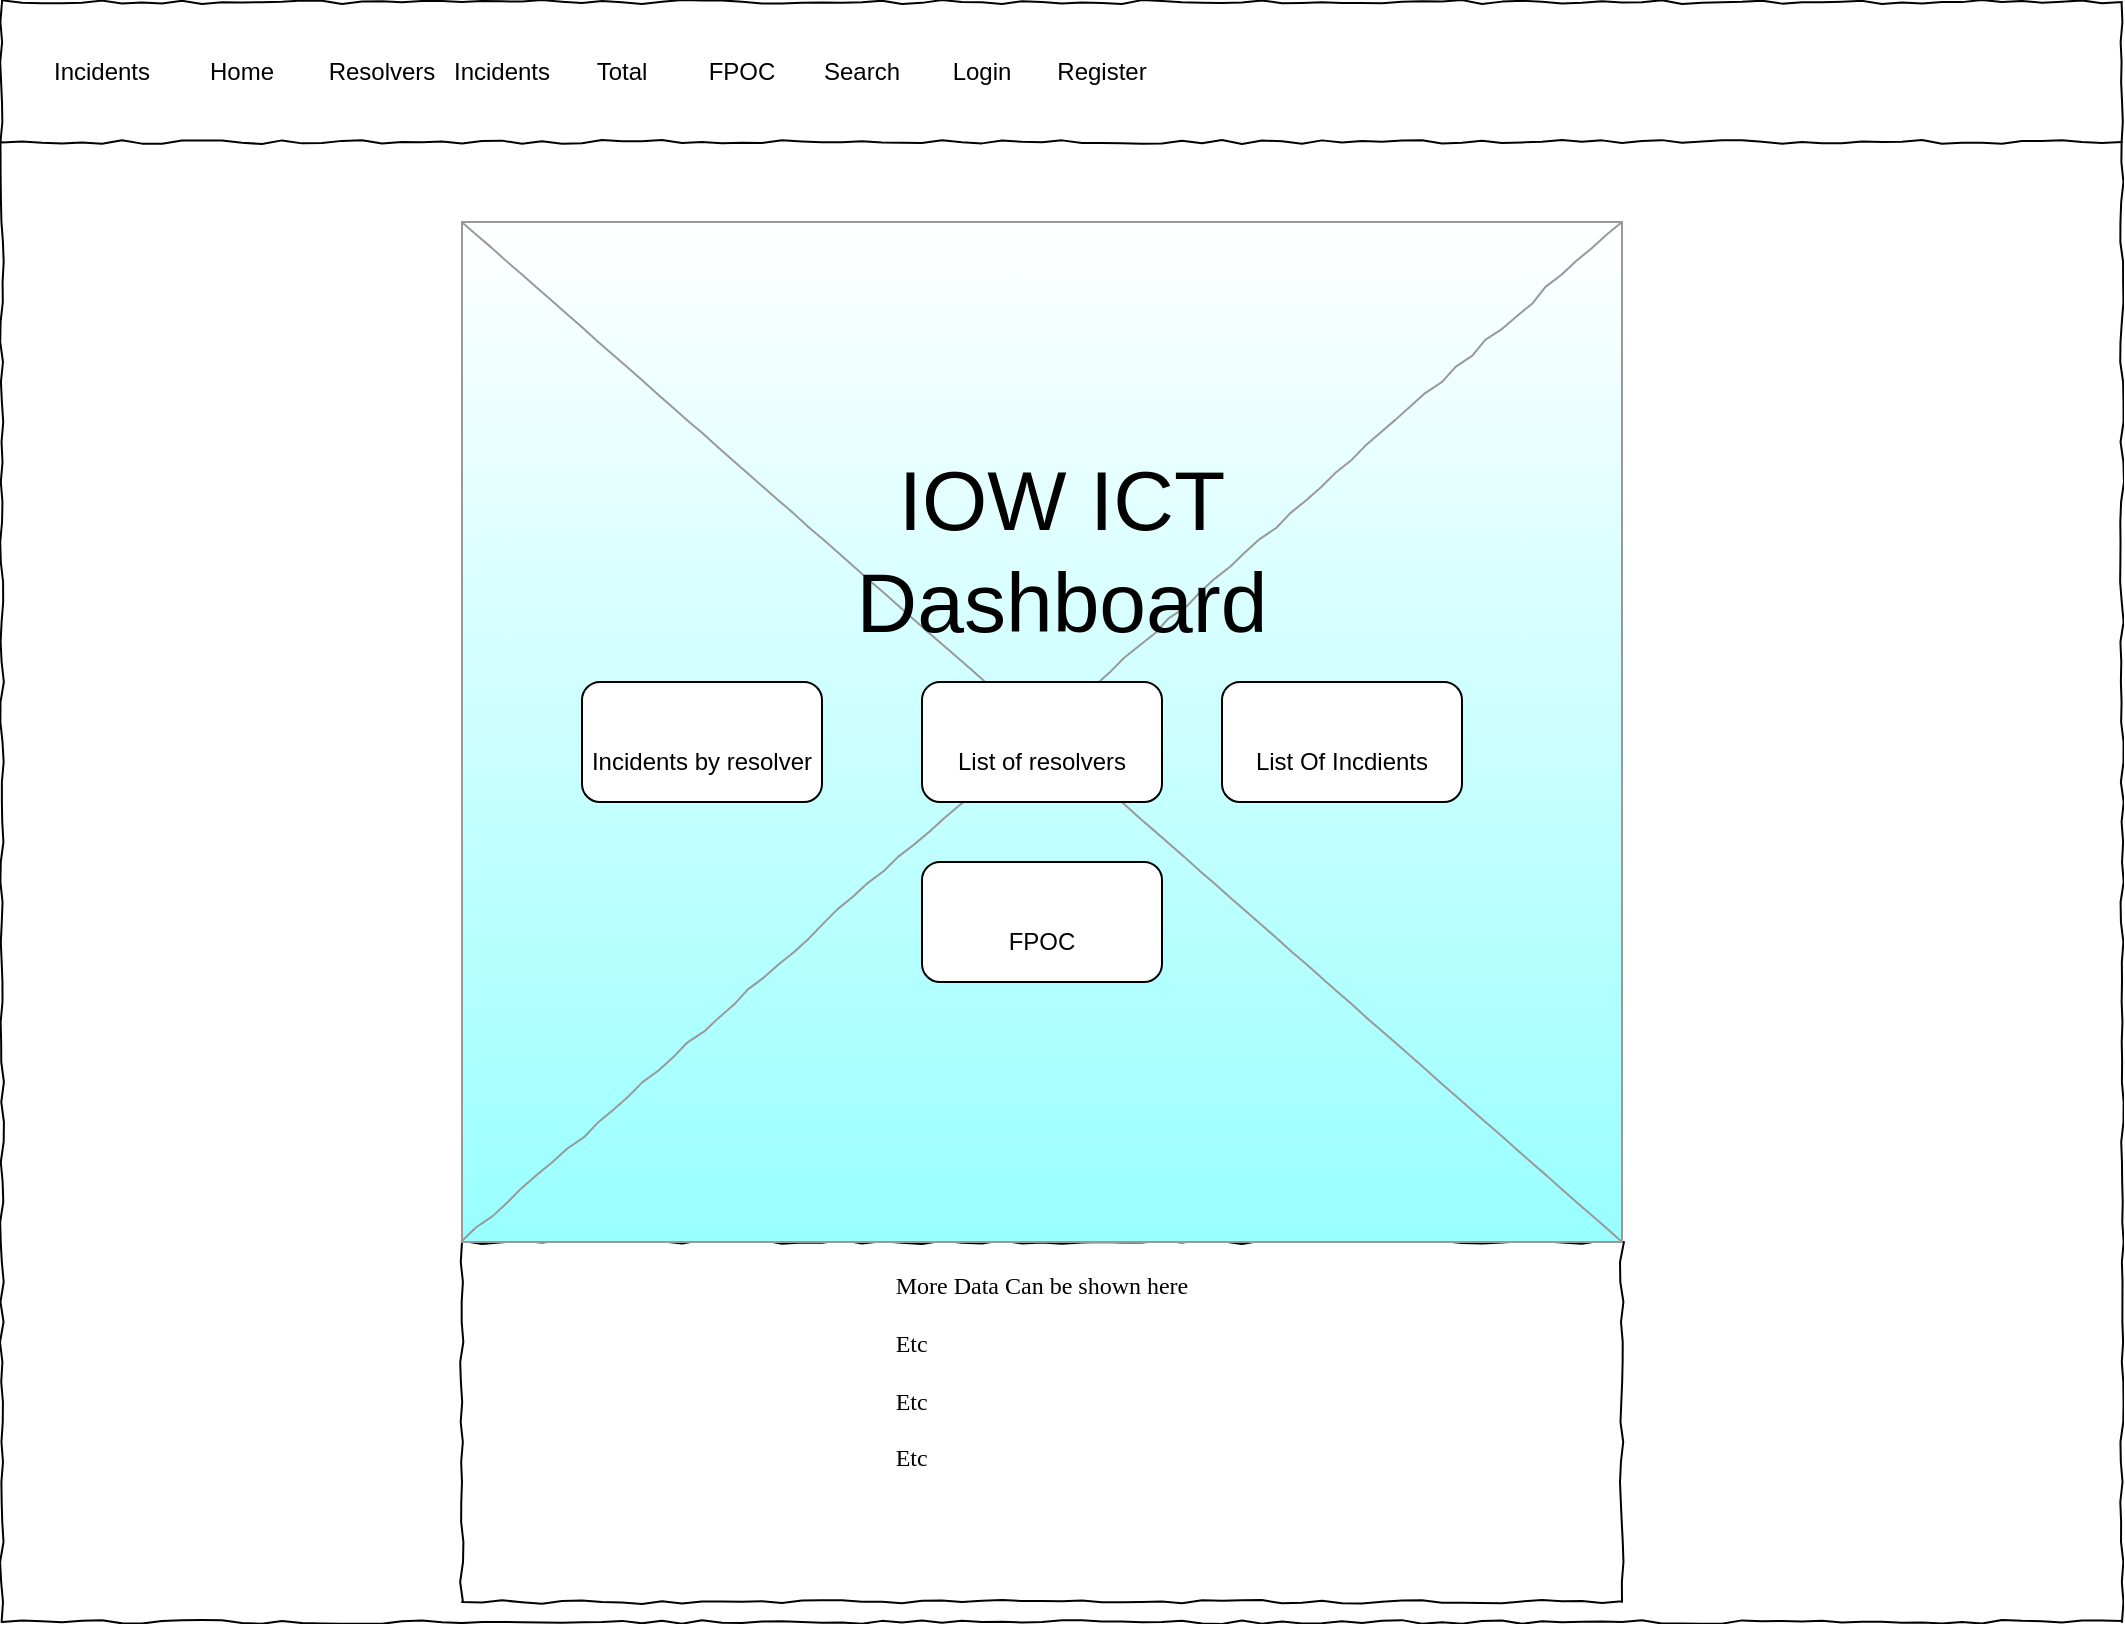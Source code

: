 <mxfile version="16.1.2" type="device"><diagram name="Page-1" id="03018318-947c-dd8e-b7a3-06fadd420f32"><mxGraphModel dx="1102" dy="865" grid="1" gridSize="10" guides="1" tooltips="1" connect="1" arrows="1" fold="1" page="1" pageScale="1" pageWidth="1100" pageHeight="850" background="none" math="0" shadow="0"><root><mxCell id="0"/><mxCell id="1" parent="0"/><mxCell id="677b7b8949515195-1" value="" style="whiteSpace=wrap;html=1;rounded=0;shadow=0;labelBackgroundColor=none;strokeColor=#000000;strokeWidth=1;fillColor=none;fontFamily=Verdana;fontSize=12;fontColor=#000000;align=center;comic=1;" parent="1" vertex="1"><mxGeometry x="20" y="20" width="1060" height="810" as="geometry"/></mxCell><mxCell id="677b7b8949515195-9" value="" style="line;strokeWidth=1;html=1;rounded=0;shadow=0;labelBackgroundColor=none;fillColor=none;fontFamily=Verdana;fontSize=14;fontColor=#000000;align=center;comic=1;" parent="1" vertex="1"><mxGeometry x="20" y="85" width="1060" height="10" as="geometry"/></mxCell><mxCell id="677b7b8949515195-15" value="&lt;div style=&quot;text-align: justify&quot;&gt;More Data Can be shown here&lt;/div&gt;&lt;div style=&quot;text-align: justify&quot;&gt;&lt;br&gt;&lt;/div&gt;&lt;div style=&quot;text-align: justify&quot;&gt;Etc&lt;/div&gt;&lt;div style=&quot;text-align: justify&quot;&gt;&lt;br&gt;&lt;/div&gt;&lt;div style=&quot;text-align: justify&quot;&gt;Etc&lt;/div&gt;&lt;div style=&quot;text-align: justify&quot;&gt;&lt;br&gt;&lt;/div&gt;&lt;div style=&quot;text-align: justify&quot;&gt;Etc&lt;/div&gt;" style="whiteSpace=wrap;html=1;rounded=0;shadow=0;labelBackgroundColor=none;strokeWidth=1;fillColor=none;fontFamily=Verdana;fontSize=12;align=center;verticalAlign=top;spacing=10;comic=1;" parent="1" vertex="1"><mxGeometry x="250" y="640" width="580" height="180" as="geometry"/></mxCell><mxCell id="677b7b8949515195-16" value="" style="verticalLabelPosition=bottom;shadow=0;dashed=0;align=center;html=1;verticalAlign=top;strokeWidth=1;shape=mxgraph.mockup.graphics.simpleIcon;strokeColor=#999999;rounded=0;labelBackgroundColor=none;fontFamily=Verdana;fontSize=14;fontColor=#000000;comic=1;gradientColor=#99FFFF;" parent="1" vertex="1"><mxGeometry x="250" y="130" width="580" height="510" as="geometry"/></mxCell><mxCell id="qjvFf1AyUxhcF9EaAGIX-2" value="Incidents" style="text;html=1;strokeColor=none;fillColor=none;align=center;verticalAlign=middle;whiteSpace=wrap;rounded=0;" vertex="1" parent="1"><mxGeometry x="40" y="40" width="60" height="30" as="geometry"/></mxCell><mxCell id="qjvFf1AyUxhcF9EaAGIX-3" value="Home" style="text;html=1;strokeColor=none;fillColor=none;align=center;verticalAlign=middle;whiteSpace=wrap;rounded=0;" vertex="1" parent="1"><mxGeometry x="110" y="40" width="60" height="30" as="geometry"/></mxCell><mxCell id="qjvFf1AyUxhcF9EaAGIX-4" value="Login" style="text;html=1;strokeColor=none;fillColor=none;align=center;verticalAlign=middle;whiteSpace=wrap;rounded=0;" vertex="1" parent="1"><mxGeometry x="480" y="40" width="60" height="30" as="geometry"/></mxCell><mxCell id="qjvFf1AyUxhcF9EaAGIX-5" value="Search" style="text;html=1;strokeColor=none;fillColor=none;align=center;verticalAlign=middle;whiteSpace=wrap;rounded=0;" vertex="1" parent="1"><mxGeometry x="420" y="40" width="60" height="30" as="geometry"/></mxCell><mxCell id="qjvFf1AyUxhcF9EaAGIX-6" value="FPOC" style="text;html=1;strokeColor=none;fillColor=none;align=center;verticalAlign=middle;whiteSpace=wrap;rounded=0;" vertex="1" parent="1"><mxGeometry x="360" y="40" width="60" height="30" as="geometry"/></mxCell><mxCell id="qjvFf1AyUxhcF9EaAGIX-7" value="Total" style="text;html=1;strokeColor=none;fillColor=none;align=center;verticalAlign=middle;whiteSpace=wrap;rounded=0;" vertex="1" parent="1"><mxGeometry x="300" y="40" width="60" height="30" as="geometry"/></mxCell><mxCell id="qjvFf1AyUxhcF9EaAGIX-8" value="Incidents" style="text;html=1;strokeColor=none;fillColor=none;align=center;verticalAlign=middle;whiteSpace=wrap;rounded=0;" vertex="1" parent="1"><mxGeometry x="240" y="40" width="60" height="30" as="geometry"/></mxCell><mxCell id="qjvFf1AyUxhcF9EaAGIX-9" value="Resolvers" style="text;html=1;strokeColor=none;fillColor=none;align=center;verticalAlign=middle;whiteSpace=wrap;rounded=0;" vertex="1" parent="1"><mxGeometry x="180" y="40" width="60" height="30" as="geometry"/></mxCell><mxCell id="qjvFf1AyUxhcF9EaAGIX-12" value="Register" style="text;html=1;strokeColor=none;fillColor=none;align=center;verticalAlign=middle;whiteSpace=wrap;rounded=0;" vertex="1" parent="1"><mxGeometry x="540" y="40" width="60" height="30" as="geometry"/></mxCell><mxCell id="qjvFf1AyUxhcF9EaAGIX-13" value="&lt;font style=&quot;font-size: 42px&quot;&gt;IOW ICT Dashboard&lt;/font&gt;" style="text;html=1;strokeColor=none;fillColor=none;align=center;verticalAlign=middle;whiteSpace=wrap;rounded=0;" vertex="1" parent="1"><mxGeometry x="450" y="220" width="200" height="150" as="geometry"/></mxCell><mxCell id="qjvFf1AyUxhcF9EaAGIX-14" value="&lt;div&gt;&lt;span style=&quot;font-size: 12px&quot;&gt;Incidents by resolver&lt;/span&gt;&lt;/div&gt;" style="rounded=1;whiteSpace=wrap;html=1;fontSize=42;align=center;" vertex="1" parent="1"><mxGeometry x="310" y="360" width="120" height="60" as="geometry"/></mxCell><mxCell id="qjvFf1AyUxhcF9EaAGIX-15" value="&lt;div&gt;&lt;span style=&quot;font-size: 12px&quot;&gt;List of resolvers&lt;/span&gt;&lt;/div&gt;" style="rounded=1;whiteSpace=wrap;html=1;fontSize=42;align=center;" vertex="1" parent="1"><mxGeometry x="480" y="360" width="120" height="60" as="geometry"/></mxCell><mxCell id="qjvFf1AyUxhcF9EaAGIX-16" value="&lt;div&gt;&lt;span style=&quot;font-size: 12px&quot;&gt;List Of Incdients&lt;/span&gt;&lt;/div&gt;" style="rounded=1;whiteSpace=wrap;html=1;fontSize=42;align=center;" vertex="1" parent="1"><mxGeometry x="630" y="360" width="120" height="60" as="geometry"/></mxCell><mxCell id="qjvFf1AyUxhcF9EaAGIX-17" value="&lt;div&gt;&lt;span style=&quot;font-size: 12px&quot;&gt;FPOC&lt;/span&gt;&lt;/div&gt;" style="rounded=1;whiteSpace=wrap;html=1;fontSize=42;align=center;" vertex="1" parent="1"><mxGeometry x="480" y="450" width="120" height="60" as="geometry"/></mxCell></root></mxGraphModel></diagram></mxfile>